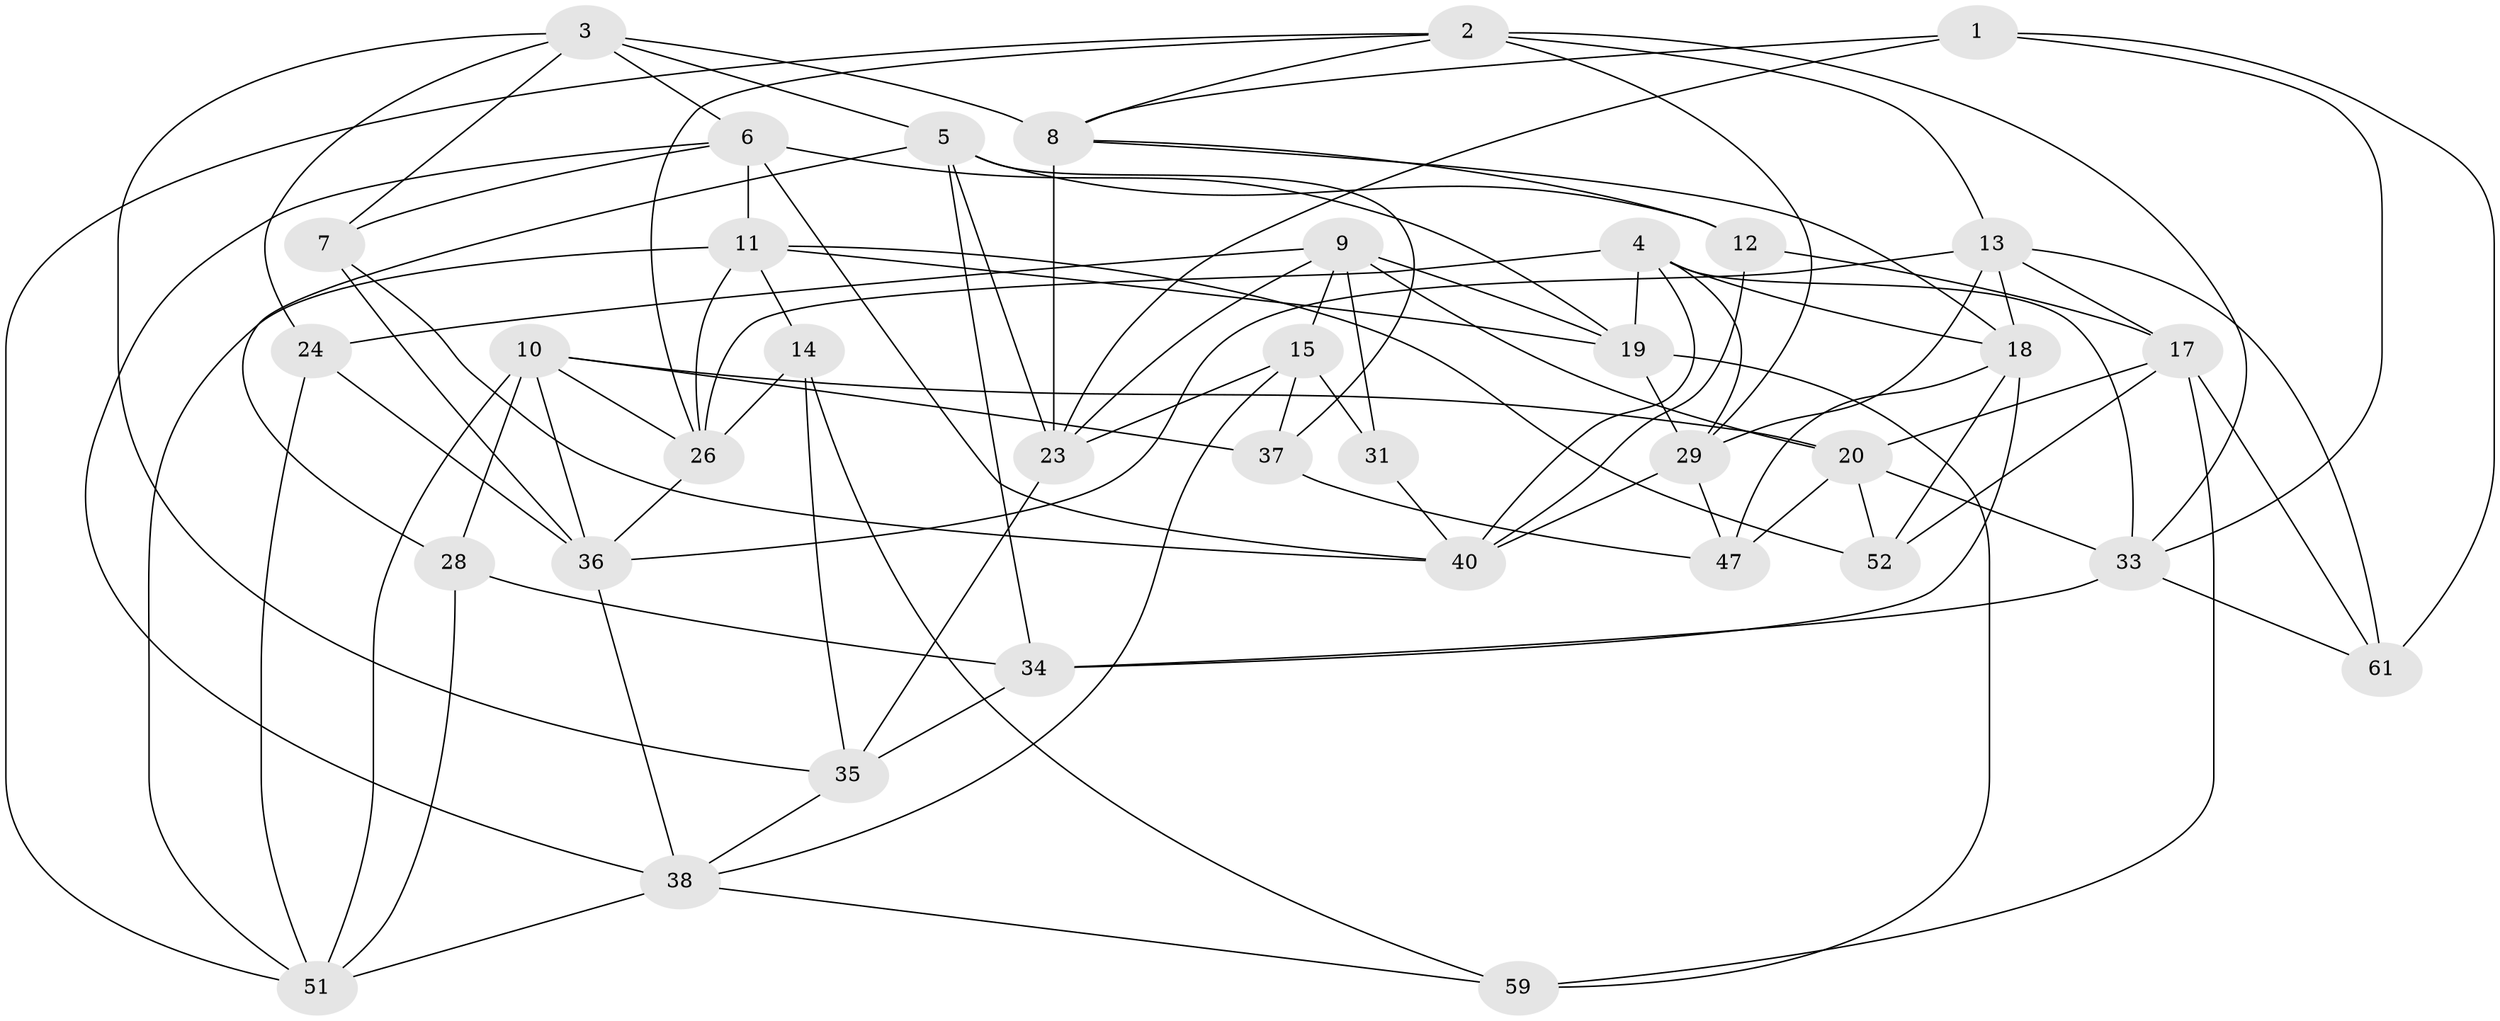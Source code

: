 // Generated by graph-tools (version 1.1) at 2025/52/02/27/25 19:52:34]
// undirected, 37 vertices, 97 edges
graph export_dot {
graph [start="1"]
  node [color=gray90,style=filled];
  1;
  2 [super="+16"];
  3 [super="+49"];
  4 [super="+21"];
  5 [super="+25"];
  6 [super="+42"];
  7;
  8 [super="+39"];
  9 [super="+54"];
  10 [super="+60"];
  11 [super="+57"];
  12;
  13 [super="+41"];
  14;
  15 [super="+30"];
  17 [super="+56"];
  18 [super="+58"];
  19 [super="+22"];
  20 [super="+27"];
  23 [super="+45"];
  24;
  26 [super="+32"];
  28;
  29 [super="+43"];
  31;
  33 [super="+50"];
  34 [super="+46"];
  35 [super="+48"];
  36 [super="+44"];
  37;
  38 [super="+55"];
  40 [super="+53"];
  47;
  51 [super="+62"];
  52;
  59;
  61;
  1 -- 61;
  1 -- 23;
  1 -- 33;
  1 -- 8;
  2 -- 26;
  2 -- 33;
  2 -- 13;
  2 -- 8;
  2 -- 29;
  2 -- 51;
  3 -- 24;
  3 -- 35;
  3 -- 8;
  3 -- 5;
  3 -- 7;
  3 -- 6;
  4 -- 26;
  4 -- 18;
  4 -- 19;
  4 -- 40;
  4 -- 33;
  4 -- 29;
  5 -- 37;
  5 -- 28;
  5 -- 23;
  5 -- 34;
  5 -- 12;
  6 -- 40;
  6 -- 7;
  6 -- 19;
  6 -- 11;
  6 -- 38;
  7 -- 40;
  7 -- 36;
  8 -- 18;
  8 -- 23;
  8 -- 12;
  9 -- 23;
  9 -- 15;
  9 -- 19;
  9 -- 24;
  9 -- 20;
  9 -- 31;
  10 -- 51;
  10 -- 36;
  10 -- 28;
  10 -- 26;
  10 -- 20;
  10 -- 37;
  11 -- 51;
  11 -- 26;
  11 -- 14;
  11 -- 19;
  11 -- 52;
  12 -- 17;
  12 -- 40;
  13 -- 36;
  13 -- 61;
  13 -- 17;
  13 -- 18;
  13 -- 29;
  14 -- 59;
  14 -- 35;
  14 -- 26;
  15 -- 37;
  15 -- 31 [weight=2];
  15 -- 23;
  15 -- 38;
  17 -- 59;
  17 -- 20;
  17 -- 61;
  17 -- 52;
  18 -- 52;
  18 -- 47;
  18 -- 34;
  19 -- 29;
  19 -- 59;
  20 -- 52;
  20 -- 47;
  20 -- 33;
  23 -- 35;
  24 -- 36;
  24 -- 51;
  26 -- 36;
  28 -- 51;
  28 -- 34;
  29 -- 47;
  29 -- 40;
  31 -- 40;
  33 -- 61;
  33 -- 34;
  34 -- 35 [weight=2];
  35 -- 38;
  36 -- 38;
  37 -- 47;
  38 -- 51;
  38 -- 59;
}
